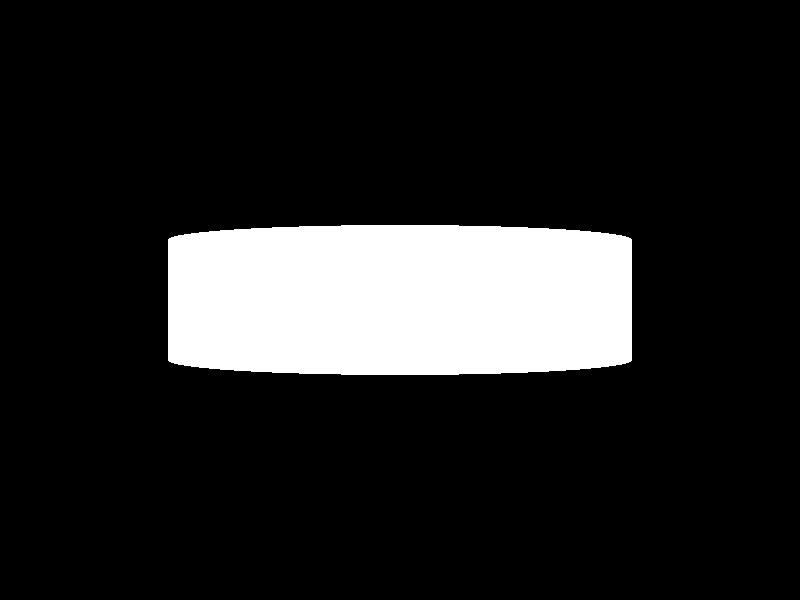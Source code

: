 // Persistence of Vision Ray Tracer Scene Description File
// File: ?.pov
// Vers: 3.6
// Desc: Basic Scene Example
// Date: mm/dd/yy
// Auth: ?
//

#version 3.6;

#include "colors.inc"
#include "math.inc"

///*
global_settings {
	assumed_gamma 1.0
}
//*/

// ----------------------------------------

camera {
//	orthographic
	location	<0.0, 0.0, -1.0>*8
	direction	1.5*z
	right		x*image_width/image_height
	up		y
	look_at		<0.0, 0.0,  0.0>
	translate	y*0.5
}
/*
sky_sphere {
  pigment {
    gradient y
    color_map {
      [0.0 rgb <0.6,0.7,1.0>]
      [0.7 rgb <0.0,0.1,0.8>]
    }
  }
}
*/

light_source {
	<0, 0, 0>            // light's position (translated below)
	color rgb <1, 1, 1>  // light's color
	translate <-30*0, 20, -30>
}

// ----------------------------------------
/*
plane {
  y, -2
  pigment { color rgb <0.7,0.5,0.3> }
}
*/

/*
sphere {
  0.0, 1
  texture {
    pigment {
      radial
      frequency 8
      color_map {
        [0.00 color rgb <1.0,0.4,0.2> ]
        [0.33 color rgb <0.2,0.4,1.0> ]
        [0.66 color rgb <0.4,1.0,0.2> ]
        [1.00 color rgb <1.0,0.4,0.2> ]
      }
    }
    finish{
      specular 0.6
    }
  }
}
*/
// create a isosurface object - the equipotential surface

cone{
	0, 2.0
	y, 2.0
	pigment {rgbt 1} 
	hollow finish{ ambient 0.000 diffuse 0.000 specular 0} 
	interior{ 
		media{ 
			density {
				cylindrical 
				density_map{
					[0.0  rgbt <1.0,1.0,1.0,0.0>*0.00+t]
					[0.1  rgbt <1.0,1.0,1.0,0.0>*0.02+t]
					[0.2  rgbt <1.0,1.0,1.0,0.0>*0.04+t]
					[0.3  rgbt <1.0,1.0,1.0,0.0>*0.06+t]
					[0.4  rgbt <1.0,1.0,1.0,0.0>*0.08+t]                                                              
					[0.5  rgbt <1.0,1.0,1.0,0.0>*0.10+t]
					[0.6  rgbt <1.0,1.0,1.0,0.0>*0.80+t]
					[0.7  rgbt <1.0,1.0,1.0,0.0>*0.85+t]
					[0.8  rgbt <1.0,1.0,1.0,0.0>*0.90+t]
					[0.9  rgbt <1.0,1.0,1.0,0.0>*0.95+t]                                                                           
					[1.0  rgbt <1.0,1.0,1.0,0.0>*1.00+t]

				}  

				scale 2.01
			}
  
			emission Green/1
		}
	}

}
